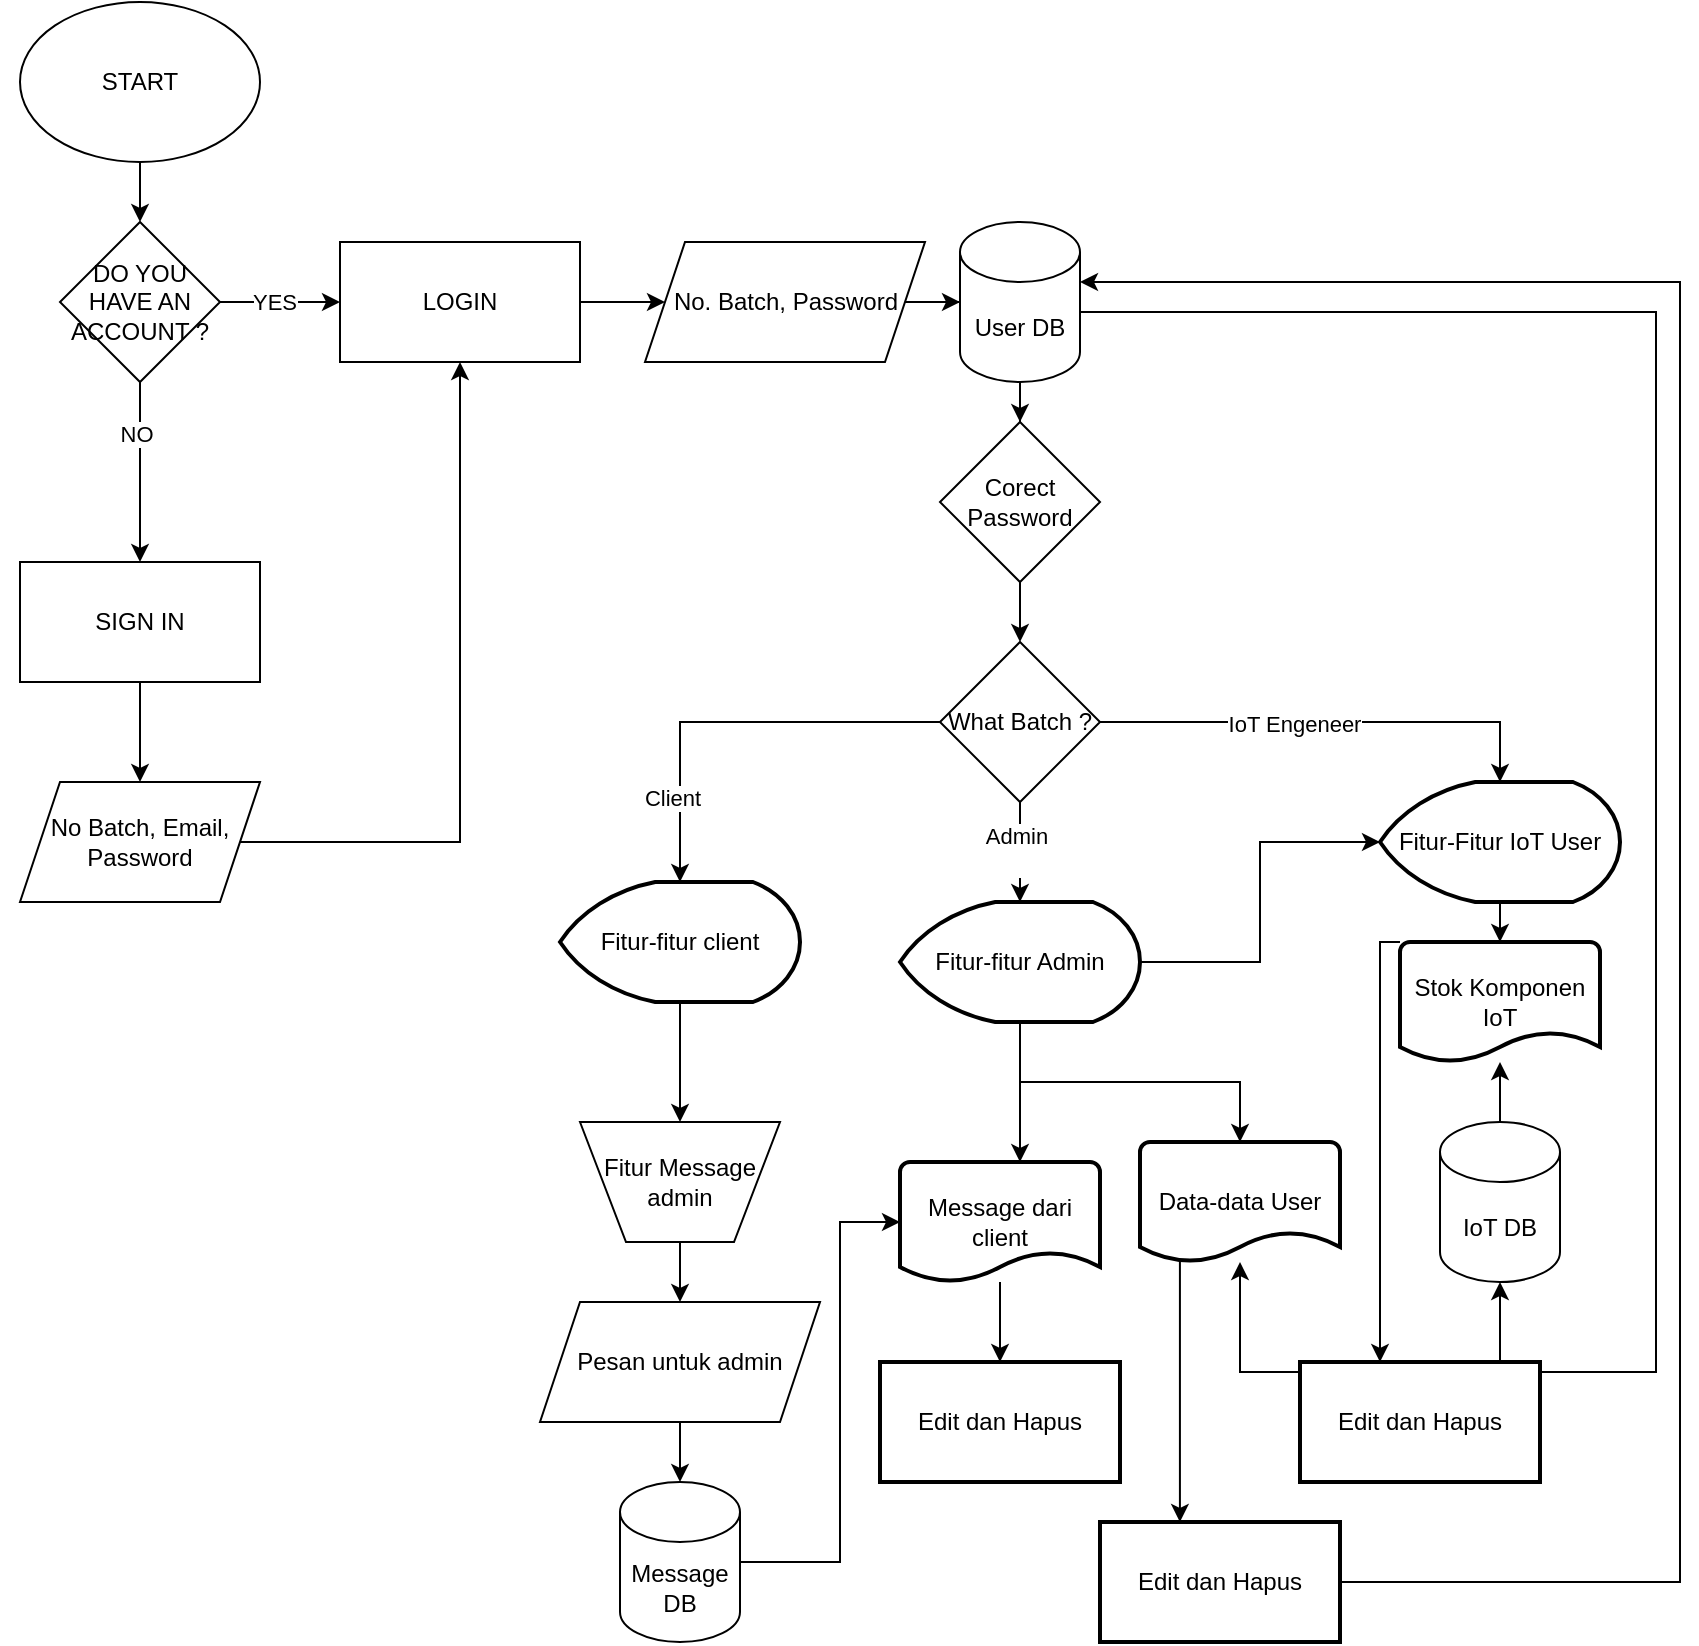 <mxfile version="24.5.3" type="device">
  <diagram name="Page-1" id="79HrkNUcJ3JHD_pRi5_T">
    <mxGraphModel dx="1318" dy="551" grid="1" gridSize="10" guides="1" tooltips="1" connect="1" arrows="1" fold="1" page="1" pageScale="1" pageWidth="850" pageHeight="1100" math="0" shadow="0">
      <root>
        <mxCell id="0" />
        <mxCell id="1" parent="0" />
        <mxCell id="2Vbj4L77X7BfrputcoRu-93" value="" style="group" parent="1" vertex="1" connectable="0">
          <mxGeometry y="300" width="785" height="675" as="geometry" />
        </mxCell>
        <mxCell id="2Vbj4L77X7BfrputcoRu-3" value="" style="edgeStyle=orthogonalEdgeStyle;rounded=0;orthogonalLoop=1;jettySize=auto;html=1;" parent="2Vbj4L77X7BfrputcoRu-93" source="2Vbj4L77X7BfrputcoRu-1" target="2Vbj4L77X7BfrputcoRu-2" edge="1">
          <mxGeometry relative="1" as="geometry" />
        </mxCell>
        <mxCell id="2Vbj4L77X7BfrputcoRu-1" value="START" style="ellipse;whiteSpace=wrap;html=1;" parent="2Vbj4L77X7BfrputcoRu-93" vertex="1">
          <mxGeometry x="10" y="-50" width="120" height="80" as="geometry" />
        </mxCell>
        <mxCell id="2Vbj4L77X7BfrputcoRu-2" value="DO YOU HAVE AN ACCOUNT ?" style="rhombus;whiteSpace=wrap;html=1;" parent="2Vbj4L77X7BfrputcoRu-93" vertex="1">
          <mxGeometry x="30" y="60" width="80" height="80" as="geometry" />
        </mxCell>
        <mxCell id="2Vbj4L77X7BfrputcoRu-67" value="" style="edgeStyle=orthogonalEdgeStyle;rounded=0;orthogonalLoop=1;jettySize=auto;html=1;" parent="2Vbj4L77X7BfrputcoRu-93" source="2Vbj4L77X7BfrputcoRu-4" target="2Vbj4L77X7BfrputcoRu-66" edge="1">
          <mxGeometry relative="1" as="geometry" />
        </mxCell>
        <mxCell id="2Vbj4L77X7BfrputcoRu-4" value="No. Batch, Password" style="shape=parallelogram;perimeter=parallelogramPerimeter;whiteSpace=wrap;html=1;fixedSize=1;" parent="2Vbj4L77X7BfrputcoRu-93" vertex="1">
          <mxGeometry x="322.5" y="70" width="140" height="60" as="geometry" />
        </mxCell>
        <mxCell id="2Vbj4L77X7BfrputcoRu-34" value="" style="edgeStyle=orthogonalEdgeStyle;rounded=0;orthogonalLoop=1;jettySize=auto;html=1;" parent="2Vbj4L77X7BfrputcoRu-93" source="2Vbj4L77X7BfrputcoRu-46" target="2Vbj4L77X7BfrputcoRu-4" edge="1">
          <mxGeometry relative="1" as="geometry">
            <mxPoint x="305" y="150" as="sourcePoint" />
          </mxGeometry>
        </mxCell>
        <mxCell id="2Vbj4L77X7BfrputcoRu-128" style="edgeStyle=orthogonalEdgeStyle;rounded=0;orthogonalLoop=1;jettySize=auto;html=1;" parent="2Vbj4L77X7BfrputcoRu-93" source="2Vbj4L77X7BfrputcoRu-39" target="2Vbj4L77X7BfrputcoRu-46" edge="1">
          <mxGeometry relative="1" as="geometry" />
        </mxCell>
        <mxCell id="2Vbj4L77X7BfrputcoRu-39" value="No Batch, Email, Password" style="shape=parallelogram;perimeter=parallelogramPerimeter;whiteSpace=wrap;html=1;fixedSize=1;" parent="2Vbj4L77X7BfrputcoRu-93" vertex="1">
          <mxGeometry x="10" y="340" width="120" height="60" as="geometry" />
        </mxCell>
        <mxCell id="2Vbj4L77X7BfrputcoRu-47" value="" style="edgeStyle=orthogonalEdgeStyle;rounded=0;orthogonalLoop=1;jettySize=auto;html=1;" parent="2Vbj4L77X7BfrputcoRu-93" source="2Vbj4L77X7BfrputcoRu-2" target="2Vbj4L77X7BfrputcoRu-46" edge="1">
          <mxGeometry relative="1" as="geometry">
            <mxPoint x="100" y="150" as="sourcePoint" />
            <mxPoint x="185" y="150" as="targetPoint" />
          </mxGeometry>
        </mxCell>
        <mxCell id="2Vbj4L77X7BfrputcoRu-48" value="YES" style="edgeLabel;html=1;align=center;verticalAlign=middle;resizable=0;points=[];" parent="2Vbj4L77X7BfrputcoRu-47" vertex="1" connectable="0">
          <mxGeometry x="-0.106" relative="1" as="geometry">
            <mxPoint as="offset" />
          </mxGeometry>
        </mxCell>
        <mxCell id="2Vbj4L77X7BfrputcoRu-46" value="LOGIN" style="rounded=0;whiteSpace=wrap;html=1;" parent="2Vbj4L77X7BfrputcoRu-93" vertex="1">
          <mxGeometry x="170" y="70" width="120" height="60" as="geometry" />
        </mxCell>
        <mxCell id="2Vbj4L77X7BfrputcoRu-52" value="" style="edgeStyle=orthogonalEdgeStyle;rounded=0;orthogonalLoop=1;jettySize=auto;html=1;" parent="2Vbj4L77X7BfrputcoRu-93" source="2Vbj4L77X7BfrputcoRu-2" target="2Vbj4L77X7BfrputcoRu-51" edge="1">
          <mxGeometry relative="1" as="geometry">
            <mxPoint x="70" y="190" as="sourcePoint" />
            <mxPoint x="70" y="250" as="targetPoint" />
          </mxGeometry>
        </mxCell>
        <mxCell id="2Vbj4L77X7BfrputcoRu-53" value="NO" style="edgeLabel;html=1;align=center;verticalAlign=middle;resizable=0;points=[];" parent="2Vbj4L77X7BfrputcoRu-52" vertex="1" connectable="0">
          <mxGeometry x="-0.433" y="-2" relative="1" as="geometry">
            <mxPoint as="offset" />
          </mxGeometry>
        </mxCell>
        <mxCell id="2Vbj4L77X7BfrputcoRu-55" value="" style="edgeStyle=orthogonalEdgeStyle;rounded=0;orthogonalLoop=1;jettySize=auto;html=1;" parent="2Vbj4L77X7BfrputcoRu-93" source="2Vbj4L77X7BfrputcoRu-51" target="2Vbj4L77X7BfrputcoRu-39" edge="1">
          <mxGeometry relative="1" as="geometry" />
        </mxCell>
        <mxCell id="2Vbj4L77X7BfrputcoRu-51" value="SIGN IN" style="rounded=0;whiteSpace=wrap;html=1;" parent="2Vbj4L77X7BfrputcoRu-93" vertex="1">
          <mxGeometry x="10" y="230" width="120" height="60" as="geometry" />
        </mxCell>
        <mxCell id="2Vbj4L77X7BfrputcoRu-131" style="edgeStyle=orthogonalEdgeStyle;rounded=0;orthogonalLoop=1;jettySize=auto;html=1;" parent="2Vbj4L77X7BfrputcoRu-93" source="2Vbj4L77X7BfrputcoRu-57" target="2Vbj4L77X7BfrputcoRu-75" edge="1">
          <mxGeometry relative="1" as="geometry" />
        </mxCell>
        <mxCell id="2Vbj4L77X7BfrputcoRu-57" value="Corect Password" style="rhombus;whiteSpace=wrap;html=1;" parent="2Vbj4L77X7BfrputcoRu-93" vertex="1">
          <mxGeometry x="470" y="160" width="80" height="80" as="geometry" />
        </mxCell>
        <mxCell id="2Vbj4L77X7BfrputcoRu-130" value="" style="edgeStyle=orthogonalEdgeStyle;rounded=0;orthogonalLoop=1;jettySize=auto;html=1;" parent="2Vbj4L77X7BfrputcoRu-93" source="2Vbj4L77X7BfrputcoRu-66" target="2Vbj4L77X7BfrputcoRu-57" edge="1">
          <mxGeometry relative="1" as="geometry" />
        </mxCell>
        <mxCell id="2Vbj4L77X7BfrputcoRu-66" value="User DB" style="shape=cylinder3;whiteSpace=wrap;html=1;boundedLbl=1;backgroundOutline=1;size=15;" parent="2Vbj4L77X7BfrputcoRu-93" vertex="1">
          <mxGeometry x="480" y="60" width="60" height="80" as="geometry" />
        </mxCell>
        <mxCell id="2Vbj4L77X7BfrputcoRu-86" style="edgeStyle=orthogonalEdgeStyle;rounded=0;orthogonalLoop=1;jettySize=auto;html=1;" parent="2Vbj4L77X7BfrputcoRu-93" source="2Vbj4L77X7BfrputcoRu-75" target="2Vbj4L77X7BfrputcoRu-85" edge="1">
          <mxGeometry relative="1" as="geometry" />
        </mxCell>
        <mxCell id="2Vbj4L77X7BfrputcoRu-141" value="Admin&lt;div&gt;&lt;br&gt;&lt;/div&gt;" style="edgeLabel;html=1;align=center;verticalAlign=middle;resizable=0;points=[];" parent="2Vbj4L77X7BfrputcoRu-86" vertex="1" connectable="0">
          <mxGeometry x="-0.333" y="3" relative="1" as="geometry">
            <mxPoint x="-5" y="7" as="offset" />
          </mxGeometry>
        </mxCell>
        <mxCell id="2Vbj4L77X7BfrputcoRu-91" style="edgeStyle=orthogonalEdgeStyle;rounded=0;orthogonalLoop=1;jettySize=auto;html=1;entryX=0.5;entryY=0;entryDx=0;entryDy=0;" parent="2Vbj4L77X7BfrputcoRu-93" source="2Vbj4L77X7BfrputcoRu-75" target="2Vbj4L77X7BfrputcoRu-90" edge="1">
          <mxGeometry relative="1" as="geometry" />
        </mxCell>
        <mxCell id="2Vbj4L77X7BfrputcoRu-92" value="Client" style="edgeLabel;html=1;align=center;verticalAlign=middle;resizable=0;points=[];" parent="2Vbj4L77X7BfrputcoRu-91" vertex="1" connectable="0">
          <mxGeometry x="0.594" y="-4" relative="1" as="geometry">
            <mxPoint as="offset" />
          </mxGeometry>
        </mxCell>
        <mxCell id="2Vbj4L77X7BfrputcoRu-75" value="What Batch ?" style="rhombus;whiteSpace=wrap;html=1;" parent="2Vbj4L77X7BfrputcoRu-93" vertex="1">
          <mxGeometry x="470" y="270" width="80" height="80" as="geometry" />
        </mxCell>
        <mxCell id="tJRC6gm0kMKgmxBiP_jF-11" style="edgeStyle=orthogonalEdgeStyle;rounded=0;orthogonalLoop=1;jettySize=auto;html=1;entryX=0;entryY=0.5;entryDx=0;entryDy=0;" edge="1" parent="2Vbj4L77X7BfrputcoRu-93" source="2Vbj4L77X7BfrputcoRu-85" target="2Vbj4L77X7BfrputcoRu-79">
          <mxGeometry relative="1" as="geometry" />
        </mxCell>
        <mxCell id="tJRC6gm0kMKgmxBiP_jF-13" style="edgeStyle=orthogonalEdgeStyle;rounded=0;orthogonalLoop=1;jettySize=auto;html=1;" edge="1" parent="2Vbj4L77X7BfrputcoRu-93" source="2Vbj4L77X7BfrputcoRu-85" target="2Vbj4L77X7BfrputcoRu-115">
          <mxGeometry relative="1" as="geometry">
            <Array as="points">
              <mxPoint x="510" y="533" />
              <mxPoint x="500" y="533" />
            </Array>
          </mxGeometry>
        </mxCell>
        <mxCell id="tJRC6gm0kMKgmxBiP_jF-14" style="edgeStyle=orthogonalEdgeStyle;rounded=0;orthogonalLoop=1;jettySize=auto;html=1;" edge="1" parent="2Vbj4L77X7BfrputcoRu-93" source="2Vbj4L77X7BfrputcoRu-85" target="2Vbj4L77X7BfrputcoRu-126">
          <mxGeometry relative="1" as="geometry" />
        </mxCell>
        <mxCell id="2Vbj4L77X7BfrputcoRu-85" value="Fitur-fitur Admin" style="rounded=0;whiteSpace=wrap;html=1;shape=mxgraph.flowchart.display;fixedSize=1;strokeWidth=2;" parent="2Vbj4L77X7BfrputcoRu-93" vertex="1">
          <mxGeometry x="450" y="400" width="120" height="60" as="geometry" />
        </mxCell>
        <mxCell id="2Vbj4L77X7BfrputcoRu-108" value="" style="edgeStyle=orthogonalEdgeStyle;rounded=0;orthogonalLoop=1;jettySize=auto;html=1;" parent="2Vbj4L77X7BfrputcoRu-93" source="2Vbj4L77X7BfrputcoRu-90" target="2Vbj4L77X7BfrputcoRu-107" edge="1">
          <mxGeometry relative="1" as="geometry" />
        </mxCell>
        <mxCell id="2Vbj4L77X7BfrputcoRu-90" value="Fitur-fitur client" style="rounded=0;whiteSpace=wrap;html=1;shape=mxgraph.flowchart.display;fixedSize=1;strokeWidth=2;" parent="2Vbj4L77X7BfrputcoRu-93" vertex="1">
          <mxGeometry x="280" y="390" width="120" height="60" as="geometry" />
        </mxCell>
        <mxCell id="2Vbj4L77X7BfrputcoRu-107" value="Fitur Message admin" style="verticalLabelPosition=middle;verticalAlign=middle;html=1;shape=trapezoid;perimeter=trapezoidPerimeter;whiteSpace=wrap;size=0.23;arcSize=10;flipV=1;labelPosition=center;align=center;" parent="2Vbj4L77X7BfrputcoRu-93" vertex="1">
          <mxGeometry x="290" y="510" width="100" height="60" as="geometry" />
        </mxCell>
        <mxCell id="2Vbj4L77X7BfrputcoRu-115" value="Message dari client" style="strokeWidth=2;html=1;shape=mxgraph.flowchart.document2;whiteSpace=wrap;size=0.25;" parent="2Vbj4L77X7BfrputcoRu-93" vertex="1">
          <mxGeometry x="450" y="530" width="100" height="60" as="geometry" />
        </mxCell>
        <mxCell id="2Vbj4L77X7BfrputcoRu-79" value="Fitur-Fitur IoT User" style="whiteSpace=wrap;html=1;shape=mxgraph.flowchart.display;fixedSize=1;strokeWidth=2;" parent="2Vbj4L77X7BfrputcoRu-93" vertex="1">
          <mxGeometry x="690" y="340" width="120" height="60" as="geometry" />
        </mxCell>
        <mxCell id="2Vbj4L77X7BfrputcoRu-112" style="edgeStyle=orthogonalEdgeStyle;rounded=0;orthogonalLoop=1;jettySize=auto;html=1;entryX=0.5;entryY=0;entryDx=0;entryDy=0;" parent="2Vbj4L77X7BfrputcoRu-93" source="2Vbj4L77X7BfrputcoRu-75" target="2Vbj4L77X7BfrputcoRu-79" edge="1">
          <mxGeometry relative="1" as="geometry" />
        </mxCell>
        <mxCell id="2Vbj4L77X7BfrputcoRu-113" value="IoT Engeneer" style="edgeLabel;html=1;align=center;verticalAlign=middle;resizable=0;points=[];" parent="2Vbj4L77X7BfrputcoRu-112" vertex="1" connectable="0">
          <mxGeometry x="-0.158" y="-1" relative="1" as="geometry">
            <mxPoint as="offset" />
          </mxGeometry>
        </mxCell>
        <mxCell id="2Vbj4L77X7BfrputcoRu-97" value="Stok Komponen IoT" style="strokeWidth=2;html=1;shape=mxgraph.flowchart.document2;whiteSpace=wrap;size=0.25;" parent="2Vbj4L77X7BfrputcoRu-93" vertex="1">
          <mxGeometry x="700" y="420" width="100" height="60" as="geometry" />
        </mxCell>
        <mxCell id="2Vbj4L77X7BfrputcoRu-98" value="" style="edgeStyle=orthogonalEdgeStyle;rounded=0;orthogonalLoop=1;jettySize=auto;html=1;" parent="2Vbj4L77X7BfrputcoRu-93" source="2Vbj4L77X7BfrputcoRu-79" target="2Vbj4L77X7BfrputcoRu-97" edge="1">
          <mxGeometry relative="1" as="geometry" />
        </mxCell>
        <mxCell id="2Vbj4L77X7BfrputcoRu-126" value="Data-data User" style="strokeWidth=2;html=1;shape=mxgraph.flowchart.document2;whiteSpace=wrap;size=0.25;" parent="2Vbj4L77X7BfrputcoRu-93" vertex="1">
          <mxGeometry x="570" y="520" width="100" height="60" as="geometry" />
        </mxCell>
        <mxCell id="2Vbj4L77X7BfrputcoRu-134" style="edgeStyle=orthogonalEdgeStyle;rounded=0;orthogonalLoop=1;jettySize=auto;html=1;" parent="2Vbj4L77X7BfrputcoRu-93" source="2Vbj4L77X7BfrputcoRu-66" target="2Vbj4L77X7BfrputcoRu-126" edge="1">
          <mxGeometry relative="1" as="geometry">
            <mxPoint x="700" y="635.22" as="targetPoint" />
            <mxPoint x="600" y="104.72" as="sourcePoint" />
            <Array as="points">
              <mxPoint x="828" y="105" />
              <mxPoint x="828" y="635" />
            </Array>
          </mxGeometry>
        </mxCell>
        <mxCell id="tJRC6gm0kMKgmxBiP_jF-8" style="edgeStyle=orthogonalEdgeStyle;rounded=0;orthogonalLoop=1;jettySize=auto;html=1;" edge="1" parent="2Vbj4L77X7BfrputcoRu-93" source="tJRC6gm0kMKgmxBiP_jF-1" target="2Vbj4L77X7BfrputcoRu-97">
          <mxGeometry relative="1" as="geometry" />
        </mxCell>
        <mxCell id="tJRC6gm0kMKgmxBiP_jF-1" value="IoT DB" style="shape=cylinder3;whiteSpace=wrap;html=1;boundedLbl=1;backgroundOutline=1;size=15;" vertex="1" parent="2Vbj4L77X7BfrputcoRu-93">
          <mxGeometry x="720" y="510" width="60" height="80" as="geometry" />
        </mxCell>
        <mxCell id="tJRC6gm0kMKgmxBiP_jF-38" value="Pesan untuk admin" style="shape=parallelogram;perimeter=parallelogramPerimeter;whiteSpace=wrap;html=1;fixedSize=1;" vertex="1" parent="2Vbj4L77X7BfrputcoRu-93">
          <mxGeometry x="270" y="600" width="140" height="60" as="geometry" />
        </mxCell>
        <mxCell id="tJRC6gm0kMKgmxBiP_jF-39" value="" style="edgeStyle=orthogonalEdgeStyle;rounded=0;orthogonalLoop=1;jettySize=auto;html=1;" edge="1" parent="2Vbj4L77X7BfrputcoRu-93" source="2Vbj4L77X7BfrputcoRu-107" target="tJRC6gm0kMKgmxBiP_jF-38">
          <mxGeometry relative="1" as="geometry">
            <mxPoint x="340" y="570" as="sourcePoint" />
            <mxPoint x="340" y="620" as="targetPoint" />
          </mxGeometry>
        </mxCell>
        <mxCell id="tJRC6gm0kMKgmxBiP_jF-34" style="edgeStyle=orthogonalEdgeStyle;rounded=0;orthogonalLoop=1;jettySize=auto;html=1;" edge="1" parent="1" source="tJRC6gm0kMKgmxBiP_jF-17" target="tJRC6gm0kMKgmxBiP_jF-1">
          <mxGeometry relative="1" as="geometry">
            <Array as="points">
              <mxPoint x="750" y="910" />
              <mxPoint x="750" y="910" />
            </Array>
          </mxGeometry>
        </mxCell>
        <mxCell id="tJRC6gm0kMKgmxBiP_jF-17" value="Edit dan Hapus" style="whiteSpace=wrap;html=1;strokeWidth=2;" vertex="1" parent="1">
          <mxGeometry x="650" y="930" width="120" height="60" as="geometry" />
        </mxCell>
        <mxCell id="tJRC6gm0kMKgmxBiP_jF-23" style="edgeStyle=orthogonalEdgeStyle;rounded=0;orthogonalLoop=1;jettySize=auto;html=1;" edge="1" parent="1" source="2Vbj4L77X7BfrputcoRu-97" target="tJRC6gm0kMKgmxBiP_jF-17">
          <mxGeometry relative="1" as="geometry">
            <Array as="points">
              <mxPoint x="690" y="720" />
            </Array>
          </mxGeometry>
        </mxCell>
        <mxCell id="tJRC6gm0kMKgmxBiP_jF-25" value="Edit dan Hapus" style="whiteSpace=wrap;html=1;strokeWidth=2;" vertex="1" parent="1">
          <mxGeometry x="440" y="930" width="120" height="60" as="geometry" />
        </mxCell>
        <mxCell id="tJRC6gm0kMKgmxBiP_jF-26" style="edgeStyle=orthogonalEdgeStyle;rounded=0;orthogonalLoop=1;jettySize=auto;html=1;" edge="1" parent="1" source="2Vbj4L77X7BfrputcoRu-115" target="tJRC6gm0kMKgmxBiP_jF-25">
          <mxGeometry relative="1" as="geometry">
            <Array as="points">
              <mxPoint x="530" y="890" />
              <mxPoint x="530" y="890" />
            </Array>
          </mxGeometry>
        </mxCell>
        <mxCell id="tJRC6gm0kMKgmxBiP_jF-30" value="Edit dan Hapus" style="whiteSpace=wrap;html=1;strokeWidth=2;" vertex="1" parent="1">
          <mxGeometry x="550" y="1010" width="120" height="60" as="geometry" />
        </mxCell>
        <mxCell id="tJRC6gm0kMKgmxBiP_jF-31" style="edgeStyle=orthogonalEdgeStyle;rounded=0;orthogonalLoop=1;jettySize=auto;html=1;" edge="1" parent="1" source="tJRC6gm0kMKgmxBiP_jF-30" target="2Vbj4L77X7BfrputcoRu-66">
          <mxGeometry relative="1" as="geometry">
            <Array as="points">
              <mxPoint x="840" y="1040" />
              <mxPoint x="840" y="390" />
            </Array>
          </mxGeometry>
        </mxCell>
        <mxCell id="tJRC6gm0kMKgmxBiP_jF-33" style="edgeStyle=orthogonalEdgeStyle;rounded=0;orthogonalLoop=1;jettySize=auto;html=1;entryX=0.333;entryY=0;entryDx=0;entryDy=0;entryPerimeter=0;" edge="1" parent="1" source="2Vbj4L77X7BfrputcoRu-126" target="tJRC6gm0kMKgmxBiP_jF-30">
          <mxGeometry relative="1" as="geometry">
            <Array as="points">
              <mxPoint x="590" y="880" />
              <mxPoint x="590" y="880" />
            </Array>
          </mxGeometry>
        </mxCell>
        <mxCell id="tJRC6gm0kMKgmxBiP_jF-44" style="edgeStyle=orthogonalEdgeStyle;rounded=0;orthogonalLoop=1;jettySize=auto;html=1;" edge="1" parent="1" source="2Vbj4L77X7BfrputcoRu-117" target="2Vbj4L77X7BfrputcoRu-115">
          <mxGeometry relative="1" as="geometry">
            <Array as="points">
              <mxPoint x="420" y="1030" />
              <mxPoint x="420" y="860" />
            </Array>
          </mxGeometry>
        </mxCell>
        <mxCell id="2Vbj4L77X7BfrputcoRu-117" value="Message DB" style="shape=cylinder3;whiteSpace=wrap;html=1;boundedLbl=1;backgroundOutline=1;size=15;direction=east;" parent="1" vertex="1">
          <mxGeometry x="310" y="990" width="60" height="80" as="geometry" />
        </mxCell>
        <mxCell id="tJRC6gm0kMKgmxBiP_jF-40" value="" style="edgeStyle=orthogonalEdgeStyle;rounded=0;orthogonalLoop=1;jettySize=auto;html=1;" edge="1" parent="1" source="tJRC6gm0kMKgmxBiP_jF-38" target="2Vbj4L77X7BfrputcoRu-117">
          <mxGeometry relative="1" as="geometry" />
        </mxCell>
      </root>
    </mxGraphModel>
  </diagram>
</mxfile>
